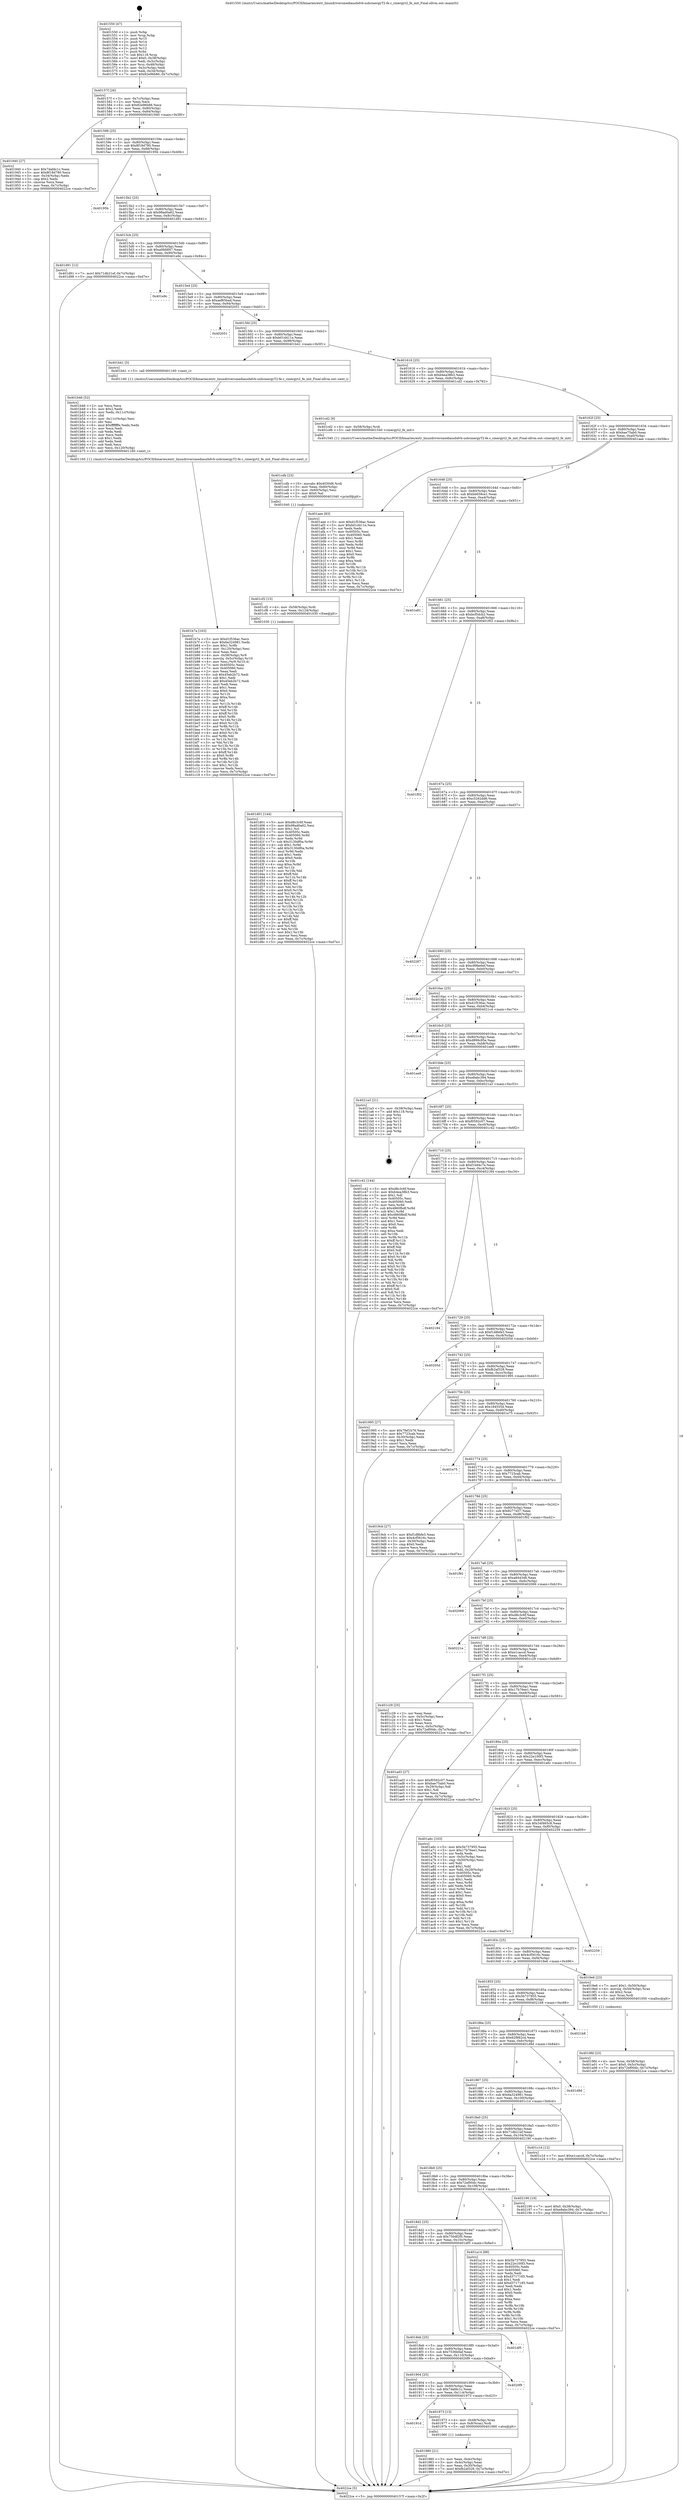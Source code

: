 digraph "0x401550" {
  label = "0x401550 (/mnt/c/Users/mathe/Desktop/tcc/POCII/binaries/extr_linuxdriversmediausbdvb-usbcinergyT2-fe.c_cinergyt2_fe_init_Final-ollvm.out::main(0))"
  labelloc = "t"
  node[shape=record]

  Entry [label="",width=0.3,height=0.3,shape=circle,fillcolor=black,style=filled]
  "0x40157f" [label="{
     0x40157f [26]\l
     | [instrs]\l
     &nbsp;&nbsp;0x40157f \<+3\>: mov -0x7c(%rbp),%eax\l
     &nbsp;&nbsp;0x401582 \<+2\>: mov %eax,%ecx\l
     &nbsp;&nbsp;0x401584 \<+6\>: sub $0x82e96b86,%ecx\l
     &nbsp;&nbsp;0x40158a \<+3\>: mov %eax,-0x80(%rbp)\l
     &nbsp;&nbsp;0x40158d \<+6\>: mov %ecx,-0x84(%rbp)\l
     &nbsp;&nbsp;0x401593 \<+6\>: je 0000000000401940 \<main+0x3f0\>\l
  }"]
  "0x401940" [label="{
     0x401940 [27]\l
     | [instrs]\l
     &nbsp;&nbsp;0x401940 \<+5\>: mov $0x7dafdc1c,%eax\l
     &nbsp;&nbsp;0x401945 \<+5\>: mov $0x8f18d780,%ecx\l
     &nbsp;&nbsp;0x40194a \<+3\>: mov -0x34(%rbp),%edx\l
     &nbsp;&nbsp;0x40194d \<+3\>: cmp $0x2,%edx\l
     &nbsp;&nbsp;0x401950 \<+3\>: cmovne %ecx,%eax\l
     &nbsp;&nbsp;0x401953 \<+3\>: mov %eax,-0x7c(%rbp)\l
     &nbsp;&nbsp;0x401956 \<+5\>: jmp 00000000004022ce \<main+0xd7e\>\l
  }"]
  "0x401599" [label="{
     0x401599 [25]\l
     | [instrs]\l
     &nbsp;&nbsp;0x401599 \<+5\>: jmp 000000000040159e \<main+0x4e\>\l
     &nbsp;&nbsp;0x40159e \<+3\>: mov -0x80(%rbp),%eax\l
     &nbsp;&nbsp;0x4015a1 \<+5\>: sub $0x8f18d780,%eax\l
     &nbsp;&nbsp;0x4015a6 \<+6\>: mov %eax,-0x88(%rbp)\l
     &nbsp;&nbsp;0x4015ac \<+6\>: je 000000000040195b \<main+0x40b\>\l
  }"]
  "0x4022ce" [label="{
     0x4022ce [5]\l
     | [instrs]\l
     &nbsp;&nbsp;0x4022ce \<+5\>: jmp 000000000040157f \<main+0x2f\>\l
  }"]
  "0x401550" [label="{
     0x401550 [47]\l
     | [instrs]\l
     &nbsp;&nbsp;0x401550 \<+1\>: push %rbp\l
     &nbsp;&nbsp;0x401551 \<+3\>: mov %rsp,%rbp\l
     &nbsp;&nbsp;0x401554 \<+2\>: push %r15\l
     &nbsp;&nbsp;0x401556 \<+2\>: push %r14\l
     &nbsp;&nbsp;0x401558 \<+2\>: push %r13\l
     &nbsp;&nbsp;0x40155a \<+2\>: push %r12\l
     &nbsp;&nbsp;0x40155c \<+1\>: push %rbx\l
     &nbsp;&nbsp;0x40155d \<+7\>: sub $0x118,%rsp\l
     &nbsp;&nbsp;0x401564 \<+7\>: movl $0x0,-0x38(%rbp)\l
     &nbsp;&nbsp;0x40156b \<+3\>: mov %edi,-0x3c(%rbp)\l
     &nbsp;&nbsp;0x40156e \<+4\>: mov %rsi,-0x48(%rbp)\l
     &nbsp;&nbsp;0x401572 \<+3\>: mov -0x3c(%rbp),%edi\l
     &nbsp;&nbsp;0x401575 \<+3\>: mov %edi,-0x34(%rbp)\l
     &nbsp;&nbsp;0x401578 \<+7\>: movl $0x82e96b86,-0x7c(%rbp)\l
  }"]
  Exit [label="",width=0.3,height=0.3,shape=circle,fillcolor=black,style=filled,peripheries=2]
  "0x40195b" [label="{
     0x40195b\l
  }", style=dashed]
  "0x4015b2" [label="{
     0x4015b2 [25]\l
     | [instrs]\l
     &nbsp;&nbsp;0x4015b2 \<+5\>: jmp 00000000004015b7 \<main+0x67\>\l
     &nbsp;&nbsp;0x4015b7 \<+3\>: mov -0x80(%rbp),%eax\l
     &nbsp;&nbsp;0x4015ba \<+5\>: sub $0x98ad0a62,%eax\l
     &nbsp;&nbsp;0x4015bf \<+6\>: mov %eax,-0x8c(%rbp)\l
     &nbsp;&nbsp;0x4015c5 \<+6\>: je 0000000000401d91 \<main+0x841\>\l
  }"]
  "0x401d01" [label="{
     0x401d01 [144]\l
     | [instrs]\l
     &nbsp;&nbsp;0x401d01 \<+5\>: mov $0xd8c3c6f,%eax\l
     &nbsp;&nbsp;0x401d06 \<+5\>: mov $0x98ad0a62,%esi\l
     &nbsp;&nbsp;0x401d0b \<+2\>: mov $0x1,%cl\l
     &nbsp;&nbsp;0x401d0d \<+7\>: mov 0x40505c,%edx\l
     &nbsp;&nbsp;0x401d14 \<+8\>: mov 0x405060,%r8d\l
     &nbsp;&nbsp;0x401d1c \<+3\>: mov %edx,%r9d\l
     &nbsp;&nbsp;0x401d1f \<+7\>: sub $0x3130df0a,%r9d\l
     &nbsp;&nbsp;0x401d26 \<+4\>: sub $0x1,%r9d\l
     &nbsp;&nbsp;0x401d2a \<+7\>: add $0x3130df0a,%r9d\l
     &nbsp;&nbsp;0x401d31 \<+4\>: imul %r9d,%edx\l
     &nbsp;&nbsp;0x401d35 \<+3\>: and $0x1,%edx\l
     &nbsp;&nbsp;0x401d38 \<+3\>: cmp $0x0,%edx\l
     &nbsp;&nbsp;0x401d3b \<+4\>: sete %r10b\l
     &nbsp;&nbsp;0x401d3f \<+4\>: cmp $0xa,%r8d\l
     &nbsp;&nbsp;0x401d43 \<+4\>: setl %r11b\l
     &nbsp;&nbsp;0x401d47 \<+3\>: mov %r10b,%bl\l
     &nbsp;&nbsp;0x401d4a \<+3\>: xor $0xff,%bl\l
     &nbsp;&nbsp;0x401d4d \<+3\>: mov %r11b,%r14b\l
     &nbsp;&nbsp;0x401d50 \<+4\>: xor $0xff,%r14b\l
     &nbsp;&nbsp;0x401d54 \<+3\>: xor $0x0,%cl\l
     &nbsp;&nbsp;0x401d57 \<+3\>: mov %bl,%r15b\l
     &nbsp;&nbsp;0x401d5a \<+4\>: and $0x0,%r15b\l
     &nbsp;&nbsp;0x401d5e \<+3\>: and %cl,%r10b\l
     &nbsp;&nbsp;0x401d61 \<+3\>: mov %r14b,%r12b\l
     &nbsp;&nbsp;0x401d64 \<+4\>: and $0x0,%r12b\l
     &nbsp;&nbsp;0x401d68 \<+3\>: and %cl,%r11b\l
     &nbsp;&nbsp;0x401d6b \<+3\>: or %r10b,%r15b\l
     &nbsp;&nbsp;0x401d6e \<+3\>: or %r11b,%r12b\l
     &nbsp;&nbsp;0x401d71 \<+3\>: xor %r12b,%r15b\l
     &nbsp;&nbsp;0x401d74 \<+3\>: or %r14b,%bl\l
     &nbsp;&nbsp;0x401d77 \<+3\>: xor $0xff,%bl\l
     &nbsp;&nbsp;0x401d7a \<+3\>: or $0x0,%cl\l
     &nbsp;&nbsp;0x401d7d \<+2\>: and %cl,%bl\l
     &nbsp;&nbsp;0x401d7f \<+3\>: or %bl,%r15b\l
     &nbsp;&nbsp;0x401d82 \<+4\>: test $0x1,%r15b\l
     &nbsp;&nbsp;0x401d86 \<+3\>: cmovne %esi,%eax\l
     &nbsp;&nbsp;0x401d89 \<+3\>: mov %eax,-0x7c(%rbp)\l
     &nbsp;&nbsp;0x401d8c \<+5\>: jmp 00000000004022ce \<main+0xd7e\>\l
  }"]
  "0x401d91" [label="{
     0x401d91 [12]\l
     | [instrs]\l
     &nbsp;&nbsp;0x401d91 \<+7\>: movl $0x71db21ef,-0x7c(%rbp)\l
     &nbsp;&nbsp;0x401d98 \<+5\>: jmp 00000000004022ce \<main+0xd7e\>\l
  }"]
  "0x4015cb" [label="{
     0x4015cb [25]\l
     | [instrs]\l
     &nbsp;&nbsp;0x4015cb \<+5\>: jmp 00000000004015d0 \<main+0x80\>\l
     &nbsp;&nbsp;0x4015d0 \<+3\>: mov -0x80(%rbp),%eax\l
     &nbsp;&nbsp;0x4015d3 \<+5\>: sub $0xa0bfdf47,%eax\l
     &nbsp;&nbsp;0x4015d8 \<+6\>: mov %eax,-0x90(%rbp)\l
     &nbsp;&nbsp;0x4015de \<+6\>: je 0000000000401e9c \<main+0x94c\>\l
  }"]
  "0x401cf2" [label="{
     0x401cf2 [15]\l
     | [instrs]\l
     &nbsp;&nbsp;0x401cf2 \<+4\>: mov -0x58(%rbp),%rdi\l
     &nbsp;&nbsp;0x401cf6 \<+6\>: mov %eax,-0x124(%rbp)\l
     &nbsp;&nbsp;0x401cfc \<+5\>: call 0000000000401030 \<free@plt\>\l
     | [calls]\l
     &nbsp;&nbsp;0x401030 \{1\} (unknown)\l
  }"]
  "0x401e9c" [label="{
     0x401e9c\l
  }", style=dashed]
  "0x4015e4" [label="{
     0x4015e4 [25]\l
     | [instrs]\l
     &nbsp;&nbsp;0x4015e4 \<+5\>: jmp 00000000004015e9 \<main+0x99\>\l
     &nbsp;&nbsp;0x4015e9 \<+3\>: mov -0x80(%rbp),%eax\l
     &nbsp;&nbsp;0x4015ec \<+5\>: sub $0xaef65bad,%eax\l
     &nbsp;&nbsp;0x4015f1 \<+6\>: mov %eax,-0x94(%rbp)\l
     &nbsp;&nbsp;0x4015f7 \<+6\>: je 0000000000402051 \<main+0xb01\>\l
  }"]
  "0x401cdb" [label="{
     0x401cdb [23]\l
     | [instrs]\l
     &nbsp;&nbsp;0x401cdb \<+10\>: movabs $0x4030d6,%rdi\l
     &nbsp;&nbsp;0x401ce5 \<+3\>: mov %eax,-0x60(%rbp)\l
     &nbsp;&nbsp;0x401ce8 \<+3\>: mov -0x60(%rbp),%esi\l
     &nbsp;&nbsp;0x401ceb \<+2\>: mov $0x0,%al\l
     &nbsp;&nbsp;0x401ced \<+5\>: call 0000000000401040 \<printf@plt\>\l
     | [calls]\l
     &nbsp;&nbsp;0x401040 \{1\} (unknown)\l
  }"]
  "0x402051" [label="{
     0x402051\l
  }", style=dashed]
  "0x4015fd" [label="{
     0x4015fd [25]\l
     | [instrs]\l
     &nbsp;&nbsp;0x4015fd \<+5\>: jmp 0000000000401602 \<main+0xb2\>\l
     &nbsp;&nbsp;0x401602 \<+3\>: mov -0x80(%rbp),%eax\l
     &nbsp;&nbsp;0x401605 \<+5\>: sub $0xb01d411e,%eax\l
     &nbsp;&nbsp;0x40160a \<+6\>: mov %eax,-0x98(%rbp)\l
     &nbsp;&nbsp;0x401610 \<+6\>: je 0000000000401b41 \<main+0x5f1\>\l
  }"]
  "0x401b7a" [label="{
     0x401b7a [163]\l
     | [instrs]\l
     &nbsp;&nbsp;0x401b7a \<+5\>: mov $0xd1f536ac,%ecx\l
     &nbsp;&nbsp;0x401b7f \<+5\>: mov $0x6a324981,%edx\l
     &nbsp;&nbsp;0x401b84 \<+3\>: mov $0x1,%r8b\l
     &nbsp;&nbsp;0x401b87 \<+6\>: mov -0x120(%rbp),%esi\l
     &nbsp;&nbsp;0x401b8d \<+3\>: imul %eax,%esi\l
     &nbsp;&nbsp;0x401b90 \<+4\>: mov -0x58(%rbp),%r9\l
     &nbsp;&nbsp;0x401b94 \<+4\>: movslq -0x5c(%rbp),%r10\l
     &nbsp;&nbsp;0x401b98 \<+4\>: mov %esi,(%r9,%r10,4)\l
     &nbsp;&nbsp;0x401b9c \<+7\>: mov 0x40505c,%eax\l
     &nbsp;&nbsp;0x401ba3 \<+7\>: mov 0x405060,%esi\l
     &nbsp;&nbsp;0x401baa \<+2\>: mov %eax,%edi\l
     &nbsp;&nbsp;0x401bac \<+6\>: sub $0x45eb2b72,%edi\l
     &nbsp;&nbsp;0x401bb2 \<+3\>: sub $0x1,%edi\l
     &nbsp;&nbsp;0x401bb5 \<+6\>: add $0x45eb2b72,%edi\l
     &nbsp;&nbsp;0x401bbb \<+3\>: imul %edi,%eax\l
     &nbsp;&nbsp;0x401bbe \<+3\>: and $0x1,%eax\l
     &nbsp;&nbsp;0x401bc1 \<+3\>: cmp $0x0,%eax\l
     &nbsp;&nbsp;0x401bc4 \<+4\>: sete %r11b\l
     &nbsp;&nbsp;0x401bc8 \<+3\>: cmp $0xa,%esi\l
     &nbsp;&nbsp;0x401bcb \<+3\>: setl %bl\l
     &nbsp;&nbsp;0x401bce \<+3\>: mov %r11b,%r14b\l
     &nbsp;&nbsp;0x401bd1 \<+4\>: xor $0xff,%r14b\l
     &nbsp;&nbsp;0x401bd5 \<+3\>: mov %bl,%r15b\l
     &nbsp;&nbsp;0x401bd8 \<+4\>: xor $0xff,%r15b\l
     &nbsp;&nbsp;0x401bdc \<+4\>: xor $0x0,%r8b\l
     &nbsp;&nbsp;0x401be0 \<+3\>: mov %r14b,%r12b\l
     &nbsp;&nbsp;0x401be3 \<+4\>: and $0x0,%r12b\l
     &nbsp;&nbsp;0x401be7 \<+3\>: and %r8b,%r11b\l
     &nbsp;&nbsp;0x401bea \<+3\>: mov %r15b,%r13b\l
     &nbsp;&nbsp;0x401bed \<+4\>: and $0x0,%r13b\l
     &nbsp;&nbsp;0x401bf1 \<+3\>: and %r8b,%bl\l
     &nbsp;&nbsp;0x401bf4 \<+3\>: or %r11b,%r12b\l
     &nbsp;&nbsp;0x401bf7 \<+3\>: or %bl,%r13b\l
     &nbsp;&nbsp;0x401bfa \<+3\>: xor %r13b,%r12b\l
     &nbsp;&nbsp;0x401bfd \<+3\>: or %r15b,%r14b\l
     &nbsp;&nbsp;0x401c00 \<+4\>: xor $0xff,%r14b\l
     &nbsp;&nbsp;0x401c04 \<+4\>: or $0x0,%r8b\l
     &nbsp;&nbsp;0x401c08 \<+3\>: and %r8b,%r14b\l
     &nbsp;&nbsp;0x401c0b \<+3\>: or %r14b,%r12b\l
     &nbsp;&nbsp;0x401c0e \<+4\>: test $0x1,%r12b\l
     &nbsp;&nbsp;0x401c12 \<+3\>: cmovne %edx,%ecx\l
     &nbsp;&nbsp;0x401c15 \<+3\>: mov %ecx,-0x7c(%rbp)\l
     &nbsp;&nbsp;0x401c18 \<+5\>: jmp 00000000004022ce \<main+0xd7e\>\l
  }"]
  "0x401b41" [label="{
     0x401b41 [5]\l
     | [instrs]\l
     &nbsp;&nbsp;0x401b41 \<+5\>: call 0000000000401160 \<next_i\>\l
     | [calls]\l
     &nbsp;&nbsp;0x401160 \{1\} (/mnt/c/Users/mathe/Desktop/tcc/POCII/binaries/extr_linuxdriversmediausbdvb-usbcinergyT2-fe.c_cinergyt2_fe_init_Final-ollvm.out::next_i)\l
  }"]
  "0x401616" [label="{
     0x401616 [25]\l
     | [instrs]\l
     &nbsp;&nbsp;0x401616 \<+5\>: jmp 000000000040161b \<main+0xcb\>\l
     &nbsp;&nbsp;0x40161b \<+3\>: mov -0x80(%rbp),%eax\l
     &nbsp;&nbsp;0x40161e \<+5\>: sub $0xb4ea38b3,%eax\l
     &nbsp;&nbsp;0x401623 \<+6\>: mov %eax,-0x9c(%rbp)\l
     &nbsp;&nbsp;0x401629 \<+6\>: je 0000000000401cd2 \<main+0x782\>\l
  }"]
  "0x401b46" [label="{
     0x401b46 [52]\l
     | [instrs]\l
     &nbsp;&nbsp;0x401b46 \<+2\>: xor %ecx,%ecx\l
     &nbsp;&nbsp;0x401b48 \<+5\>: mov $0x2,%edx\l
     &nbsp;&nbsp;0x401b4d \<+6\>: mov %edx,-0x11c(%rbp)\l
     &nbsp;&nbsp;0x401b53 \<+1\>: cltd\l
     &nbsp;&nbsp;0x401b54 \<+6\>: mov -0x11c(%rbp),%esi\l
     &nbsp;&nbsp;0x401b5a \<+2\>: idiv %esi\l
     &nbsp;&nbsp;0x401b5c \<+6\>: imul $0xfffffffe,%edx,%edx\l
     &nbsp;&nbsp;0x401b62 \<+2\>: mov %ecx,%edi\l
     &nbsp;&nbsp;0x401b64 \<+2\>: sub %edx,%edi\l
     &nbsp;&nbsp;0x401b66 \<+2\>: mov %ecx,%edx\l
     &nbsp;&nbsp;0x401b68 \<+3\>: sub $0x1,%edx\l
     &nbsp;&nbsp;0x401b6b \<+2\>: add %edx,%edi\l
     &nbsp;&nbsp;0x401b6d \<+2\>: sub %edi,%ecx\l
     &nbsp;&nbsp;0x401b6f \<+6\>: mov %ecx,-0x120(%rbp)\l
     &nbsp;&nbsp;0x401b75 \<+5\>: call 0000000000401160 \<next_i\>\l
     | [calls]\l
     &nbsp;&nbsp;0x401160 \{1\} (/mnt/c/Users/mathe/Desktop/tcc/POCII/binaries/extr_linuxdriversmediausbdvb-usbcinergyT2-fe.c_cinergyt2_fe_init_Final-ollvm.out::next_i)\l
  }"]
  "0x401cd2" [label="{
     0x401cd2 [9]\l
     | [instrs]\l
     &nbsp;&nbsp;0x401cd2 \<+4\>: mov -0x58(%rbp),%rdi\l
     &nbsp;&nbsp;0x401cd6 \<+5\>: call 0000000000401540 \<cinergyt2_fe_init\>\l
     | [calls]\l
     &nbsp;&nbsp;0x401540 \{1\} (/mnt/c/Users/mathe/Desktop/tcc/POCII/binaries/extr_linuxdriversmediausbdvb-usbcinergyT2-fe.c_cinergyt2_fe_init_Final-ollvm.out::cinergyt2_fe_init)\l
  }"]
  "0x40162f" [label="{
     0x40162f [25]\l
     | [instrs]\l
     &nbsp;&nbsp;0x40162f \<+5\>: jmp 0000000000401634 \<main+0xe4\>\l
     &nbsp;&nbsp;0x401634 \<+3\>: mov -0x80(%rbp),%eax\l
     &nbsp;&nbsp;0x401637 \<+5\>: sub $0xbae75ab0,%eax\l
     &nbsp;&nbsp;0x40163c \<+6\>: mov %eax,-0xa0(%rbp)\l
     &nbsp;&nbsp;0x401642 \<+6\>: je 0000000000401aee \<main+0x59e\>\l
  }"]
  "0x4019fd" [label="{
     0x4019fd [23]\l
     | [instrs]\l
     &nbsp;&nbsp;0x4019fd \<+4\>: mov %rax,-0x58(%rbp)\l
     &nbsp;&nbsp;0x401a01 \<+7\>: movl $0x0,-0x5c(%rbp)\l
     &nbsp;&nbsp;0x401a08 \<+7\>: movl $0x72ef00dc,-0x7c(%rbp)\l
     &nbsp;&nbsp;0x401a0f \<+5\>: jmp 00000000004022ce \<main+0xd7e\>\l
  }"]
  "0x401aee" [label="{
     0x401aee [83]\l
     | [instrs]\l
     &nbsp;&nbsp;0x401aee \<+5\>: mov $0xd1f536ac,%eax\l
     &nbsp;&nbsp;0x401af3 \<+5\>: mov $0xb01d411e,%ecx\l
     &nbsp;&nbsp;0x401af8 \<+2\>: xor %edx,%edx\l
     &nbsp;&nbsp;0x401afa \<+7\>: mov 0x40505c,%esi\l
     &nbsp;&nbsp;0x401b01 \<+7\>: mov 0x405060,%edi\l
     &nbsp;&nbsp;0x401b08 \<+3\>: sub $0x1,%edx\l
     &nbsp;&nbsp;0x401b0b \<+3\>: mov %esi,%r8d\l
     &nbsp;&nbsp;0x401b0e \<+3\>: add %edx,%r8d\l
     &nbsp;&nbsp;0x401b11 \<+4\>: imul %r8d,%esi\l
     &nbsp;&nbsp;0x401b15 \<+3\>: and $0x1,%esi\l
     &nbsp;&nbsp;0x401b18 \<+3\>: cmp $0x0,%esi\l
     &nbsp;&nbsp;0x401b1b \<+4\>: sete %r9b\l
     &nbsp;&nbsp;0x401b1f \<+3\>: cmp $0xa,%edi\l
     &nbsp;&nbsp;0x401b22 \<+4\>: setl %r10b\l
     &nbsp;&nbsp;0x401b26 \<+3\>: mov %r9b,%r11b\l
     &nbsp;&nbsp;0x401b29 \<+3\>: and %r10b,%r11b\l
     &nbsp;&nbsp;0x401b2c \<+3\>: xor %r10b,%r9b\l
     &nbsp;&nbsp;0x401b2f \<+3\>: or %r9b,%r11b\l
     &nbsp;&nbsp;0x401b32 \<+4\>: test $0x1,%r11b\l
     &nbsp;&nbsp;0x401b36 \<+3\>: cmovne %ecx,%eax\l
     &nbsp;&nbsp;0x401b39 \<+3\>: mov %eax,-0x7c(%rbp)\l
     &nbsp;&nbsp;0x401b3c \<+5\>: jmp 00000000004022ce \<main+0xd7e\>\l
  }"]
  "0x401648" [label="{
     0x401648 [25]\l
     | [instrs]\l
     &nbsp;&nbsp;0x401648 \<+5\>: jmp 000000000040164d \<main+0xfd\>\l
     &nbsp;&nbsp;0x40164d \<+3\>: mov -0x80(%rbp),%eax\l
     &nbsp;&nbsp;0x401650 \<+5\>: sub $0xbb658ce1,%eax\l
     &nbsp;&nbsp;0x401655 \<+6\>: mov %eax,-0xa4(%rbp)\l
     &nbsp;&nbsp;0x40165b \<+6\>: je 0000000000401e81 \<main+0x931\>\l
  }"]
  "0x401980" [label="{
     0x401980 [21]\l
     | [instrs]\l
     &nbsp;&nbsp;0x401980 \<+3\>: mov %eax,-0x4c(%rbp)\l
     &nbsp;&nbsp;0x401983 \<+3\>: mov -0x4c(%rbp),%eax\l
     &nbsp;&nbsp;0x401986 \<+3\>: mov %eax,-0x30(%rbp)\l
     &nbsp;&nbsp;0x401989 \<+7\>: movl $0xfb2af328,-0x7c(%rbp)\l
     &nbsp;&nbsp;0x401990 \<+5\>: jmp 00000000004022ce \<main+0xd7e\>\l
  }"]
  "0x401e81" [label="{
     0x401e81\l
  }", style=dashed]
  "0x401661" [label="{
     0x401661 [25]\l
     | [instrs]\l
     &nbsp;&nbsp;0x401661 \<+5\>: jmp 0000000000401666 \<main+0x116\>\l
     &nbsp;&nbsp;0x401666 \<+3\>: mov -0x80(%rbp),%eax\l
     &nbsp;&nbsp;0x401669 \<+5\>: sub $0xbcf5dcb2,%eax\l
     &nbsp;&nbsp;0x40166e \<+6\>: mov %eax,-0xa8(%rbp)\l
     &nbsp;&nbsp;0x401674 \<+6\>: je 0000000000401f02 \<main+0x9b2\>\l
  }"]
  "0x40191d" [label="{
     0x40191d\l
  }", style=dashed]
  "0x401f02" [label="{
     0x401f02\l
  }", style=dashed]
  "0x40167a" [label="{
     0x40167a [25]\l
     | [instrs]\l
     &nbsp;&nbsp;0x40167a \<+5\>: jmp 000000000040167f \<main+0x12f\>\l
     &nbsp;&nbsp;0x40167f \<+3\>: mov -0x80(%rbp),%eax\l
     &nbsp;&nbsp;0x401682 \<+5\>: sub $0xc5262dd6,%eax\l
     &nbsp;&nbsp;0x401687 \<+6\>: mov %eax,-0xac(%rbp)\l
     &nbsp;&nbsp;0x40168d \<+6\>: je 0000000000402287 \<main+0xd37\>\l
  }"]
  "0x401973" [label="{
     0x401973 [13]\l
     | [instrs]\l
     &nbsp;&nbsp;0x401973 \<+4\>: mov -0x48(%rbp),%rax\l
     &nbsp;&nbsp;0x401977 \<+4\>: mov 0x8(%rax),%rdi\l
     &nbsp;&nbsp;0x40197b \<+5\>: call 0000000000401060 \<atoi@plt\>\l
     | [calls]\l
     &nbsp;&nbsp;0x401060 \{1\} (unknown)\l
  }"]
  "0x402287" [label="{
     0x402287\l
  }", style=dashed]
  "0x401693" [label="{
     0x401693 [25]\l
     | [instrs]\l
     &nbsp;&nbsp;0x401693 \<+5\>: jmp 0000000000401698 \<main+0x148\>\l
     &nbsp;&nbsp;0x401698 \<+3\>: mov -0x80(%rbp),%eax\l
     &nbsp;&nbsp;0x40169b \<+5\>: sub $0xc99be6ef,%eax\l
     &nbsp;&nbsp;0x4016a0 \<+6\>: mov %eax,-0xb0(%rbp)\l
     &nbsp;&nbsp;0x4016a6 \<+6\>: je 00000000004022c2 \<main+0xd72\>\l
  }"]
  "0x401904" [label="{
     0x401904 [25]\l
     | [instrs]\l
     &nbsp;&nbsp;0x401904 \<+5\>: jmp 0000000000401909 \<main+0x3b9\>\l
     &nbsp;&nbsp;0x401909 \<+3\>: mov -0x80(%rbp),%eax\l
     &nbsp;&nbsp;0x40190c \<+5\>: sub $0x7dafdc1c,%eax\l
     &nbsp;&nbsp;0x401911 \<+6\>: mov %eax,-0x114(%rbp)\l
     &nbsp;&nbsp;0x401917 \<+6\>: je 0000000000401973 \<main+0x423\>\l
  }"]
  "0x4022c2" [label="{
     0x4022c2\l
  }", style=dashed]
  "0x4016ac" [label="{
     0x4016ac [25]\l
     | [instrs]\l
     &nbsp;&nbsp;0x4016ac \<+5\>: jmp 00000000004016b1 \<main+0x161\>\l
     &nbsp;&nbsp;0x4016b1 \<+3\>: mov -0x80(%rbp),%eax\l
     &nbsp;&nbsp;0x4016b4 \<+5\>: sub $0xd1f536ac,%eax\l
     &nbsp;&nbsp;0x4016b9 \<+6\>: mov %eax,-0xb4(%rbp)\l
     &nbsp;&nbsp;0x4016bf \<+6\>: je 00000000004021c4 \<main+0xc74\>\l
  }"]
  "0x4020f9" [label="{
     0x4020f9\l
  }", style=dashed]
  "0x4021c4" [label="{
     0x4021c4\l
  }", style=dashed]
  "0x4016c5" [label="{
     0x4016c5 [25]\l
     | [instrs]\l
     &nbsp;&nbsp;0x4016c5 \<+5\>: jmp 00000000004016ca \<main+0x17a\>\l
     &nbsp;&nbsp;0x4016ca \<+3\>: mov -0x80(%rbp),%eax\l
     &nbsp;&nbsp;0x4016cd \<+5\>: sub $0xd899c95e,%eax\l
     &nbsp;&nbsp;0x4016d2 \<+6\>: mov %eax,-0xb8(%rbp)\l
     &nbsp;&nbsp;0x4016d8 \<+6\>: je 0000000000401ee9 \<main+0x999\>\l
  }"]
  "0x4018eb" [label="{
     0x4018eb [25]\l
     | [instrs]\l
     &nbsp;&nbsp;0x4018eb \<+5\>: jmp 00000000004018f0 \<main+0x3a0\>\l
     &nbsp;&nbsp;0x4018f0 \<+3\>: mov -0x80(%rbp),%eax\l
     &nbsp;&nbsp;0x4018f3 \<+5\>: sub $0x7536b0af,%eax\l
     &nbsp;&nbsp;0x4018f8 \<+6\>: mov %eax,-0x110(%rbp)\l
     &nbsp;&nbsp;0x4018fe \<+6\>: je 00000000004020f9 \<main+0xba9\>\l
  }"]
  "0x401ee9" [label="{
     0x401ee9\l
  }", style=dashed]
  "0x4016de" [label="{
     0x4016de [25]\l
     | [instrs]\l
     &nbsp;&nbsp;0x4016de \<+5\>: jmp 00000000004016e3 \<main+0x193\>\l
     &nbsp;&nbsp;0x4016e3 \<+3\>: mov -0x80(%rbp),%eax\l
     &nbsp;&nbsp;0x4016e6 \<+5\>: sub $0xe8abc394,%eax\l
     &nbsp;&nbsp;0x4016eb \<+6\>: mov %eax,-0xbc(%rbp)\l
     &nbsp;&nbsp;0x4016f1 \<+6\>: je 00000000004021a3 \<main+0xc53\>\l
  }"]
  "0x401df5" [label="{
     0x401df5\l
  }", style=dashed]
  "0x4021a3" [label="{
     0x4021a3 [21]\l
     | [instrs]\l
     &nbsp;&nbsp;0x4021a3 \<+3\>: mov -0x38(%rbp),%eax\l
     &nbsp;&nbsp;0x4021a6 \<+7\>: add $0x118,%rsp\l
     &nbsp;&nbsp;0x4021ad \<+1\>: pop %rbx\l
     &nbsp;&nbsp;0x4021ae \<+2\>: pop %r12\l
     &nbsp;&nbsp;0x4021b0 \<+2\>: pop %r13\l
     &nbsp;&nbsp;0x4021b2 \<+2\>: pop %r14\l
     &nbsp;&nbsp;0x4021b4 \<+2\>: pop %r15\l
     &nbsp;&nbsp;0x4021b6 \<+1\>: pop %rbp\l
     &nbsp;&nbsp;0x4021b7 \<+1\>: ret\l
  }"]
  "0x4016f7" [label="{
     0x4016f7 [25]\l
     | [instrs]\l
     &nbsp;&nbsp;0x4016f7 \<+5\>: jmp 00000000004016fc \<main+0x1ac\>\l
     &nbsp;&nbsp;0x4016fc \<+3\>: mov -0x80(%rbp),%eax\l
     &nbsp;&nbsp;0x4016ff \<+5\>: sub $0xf0592c07,%eax\l
     &nbsp;&nbsp;0x401704 \<+6\>: mov %eax,-0xc0(%rbp)\l
     &nbsp;&nbsp;0x40170a \<+6\>: je 0000000000401c42 \<main+0x6f2\>\l
  }"]
  "0x4018d2" [label="{
     0x4018d2 [25]\l
     | [instrs]\l
     &nbsp;&nbsp;0x4018d2 \<+5\>: jmp 00000000004018d7 \<main+0x387\>\l
     &nbsp;&nbsp;0x4018d7 \<+3\>: mov -0x80(%rbp),%eax\l
     &nbsp;&nbsp;0x4018da \<+5\>: sub $0x750df2f5,%eax\l
     &nbsp;&nbsp;0x4018df \<+6\>: mov %eax,-0x10c(%rbp)\l
     &nbsp;&nbsp;0x4018e5 \<+6\>: je 0000000000401df5 \<main+0x8a5\>\l
  }"]
  "0x401c42" [label="{
     0x401c42 [144]\l
     | [instrs]\l
     &nbsp;&nbsp;0x401c42 \<+5\>: mov $0xd8c3c6f,%eax\l
     &nbsp;&nbsp;0x401c47 \<+5\>: mov $0xb4ea38b3,%ecx\l
     &nbsp;&nbsp;0x401c4c \<+2\>: mov $0x1,%dl\l
     &nbsp;&nbsp;0x401c4e \<+7\>: mov 0x40505c,%esi\l
     &nbsp;&nbsp;0x401c55 \<+7\>: mov 0x405060,%edi\l
     &nbsp;&nbsp;0x401c5c \<+3\>: mov %esi,%r8d\l
     &nbsp;&nbsp;0x401c5f \<+7\>: sub $0x4860fbdf,%r8d\l
     &nbsp;&nbsp;0x401c66 \<+4\>: sub $0x1,%r8d\l
     &nbsp;&nbsp;0x401c6a \<+7\>: add $0x4860fbdf,%r8d\l
     &nbsp;&nbsp;0x401c71 \<+4\>: imul %r8d,%esi\l
     &nbsp;&nbsp;0x401c75 \<+3\>: and $0x1,%esi\l
     &nbsp;&nbsp;0x401c78 \<+3\>: cmp $0x0,%esi\l
     &nbsp;&nbsp;0x401c7b \<+4\>: sete %r9b\l
     &nbsp;&nbsp;0x401c7f \<+3\>: cmp $0xa,%edi\l
     &nbsp;&nbsp;0x401c82 \<+4\>: setl %r10b\l
     &nbsp;&nbsp;0x401c86 \<+3\>: mov %r9b,%r11b\l
     &nbsp;&nbsp;0x401c89 \<+4\>: xor $0xff,%r11b\l
     &nbsp;&nbsp;0x401c8d \<+3\>: mov %r10b,%bl\l
     &nbsp;&nbsp;0x401c90 \<+3\>: xor $0xff,%bl\l
     &nbsp;&nbsp;0x401c93 \<+3\>: xor $0x0,%dl\l
     &nbsp;&nbsp;0x401c96 \<+3\>: mov %r11b,%r14b\l
     &nbsp;&nbsp;0x401c99 \<+4\>: and $0x0,%r14b\l
     &nbsp;&nbsp;0x401c9d \<+3\>: and %dl,%r9b\l
     &nbsp;&nbsp;0x401ca0 \<+3\>: mov %bl,%r15b\l
     &nbsp;&nbsp;0x401ca3 \<+4\>: and $0x0,%r15b\l
     &nbsp;&nbsp;0x401ca7 \<+3\>: and %dl,%r10b\l
     &nbsp;&nbsp;0x401caa \<+3\>: or %r9b,%r14b\l
     &nbsp;&nbsp;0x401cad \<+3\>: or %r10b,%r15b\l
     &nbsp;&nbsp;0x401cb0 \<+3\>: xor %r15b,%r14b\l
     &nbsp;&nbsp;0x401cb3 \<+3\>: or %bl,%r11b\l
     &nbsp;&nbsp;0x401cb6 \<+4\>: xor $0xff,%r11b\l
     &nbsp;&nbsp;0x401cba \<+3\>: or $0x0,%dl\l
     &nbsp;&nbsp;0x401cbd \<+3\>: and %dl,%r11b\l
     &nbsp;&nbsp;0x401cc0 \<+3\>: or %r11b,%r14b\l
     &nbsp;&nbsp;0x401cc3 \<+4\>: test $0x1,%r14b\l
     &nbsp;&nbsp;0x401cc7 \<+3\>: cmovne %ecx,%eax\l
     &nbsp;&nbsp;0x401cca \<+3\>: mov %eax,-0x7c(%rbp)\l
     &nbsp;&nbsp;0x401ccd \<+5\>: jmp 00000000004022ce \<main+0xd7e\>\l
  }"]
  "0x401710" [label="{
     0x401710 [25]\l
     | [instrs]\l
     &nbsp;&nbsp;0x401710 \<+5\>: jmp 0000000000401715 \<main+0x1c5\>\l
     &nbsp;&nbsp;0x401715 \<+3\>: mov -0x80(%rbp),%eax\l
     &nbsp;&nbsp;0x401718 \<+5\>: sub $0xf1b94c7e,%eax\l
     &nbsp;&nbsp;0x40171d \<+6\>: mov %eax,-0xc4(%rbp)\l
     &nbsp;&nbsp;0x401723 \<+6\>: je 0000000000402184 \<main+0xc34\>\l
  }"]
  "0x401a14" [label="{
     0x401a14 [88]\l
     | [instrs]\l
     &nbsp;&nbsp;0x401a14 \<+5\>: mov $0x5b737955,%eax\l
     &nbsp;&nbsp;0x401a19 \<+5\>: mov $0x22e100f3,%ecx\l
     &nbsp;&nbsp;0x401a1e \<+7\>: mov 0x40505c,%edx\l
     &nbsp;&nbsp;0x401a25 \<+7\>: mov 0x405060,%esi\l
     &nbsp;&nbsp;0x401a2c \<+2\>: mov %edx,%edi\l
     &nbsp;&nbsp;0x401a2e \<+6\>: sub $0xd3717185,%edi\l
     &nbsp;&nbsp;0x401a34 \<+3\>: sub $0x1,%edi\l
     &nbsp;&nbsp;0x401a37 \<+6\>: add $0xd3717185,%edi\l
     &nbsp;&nbsp;0x401a3d \<+3\>: imul %edi,%edx\l
     &nbsp;&nbsp;0x401a40 \<+3\>: and $0x1,%edx\l
     &nbsp;&nbsp;0x401a43 \<+3\>: cmp $0x0,%edx\l
     &nbsp;&nbsp;0x401a46 \<+4\>: sete %r8b\l
     &nbsp;&nbsp;0x401a4a \<+3\>: cmp $0xa,%esi\l
     &nbsp;&nbsp;0x401a4d \<+4\>: setl %r9b\l
     &nbsp;&nbsp;0x401a51 \<+3\>: mov %r8b,%r10b\l
     &nbsp;&nbsp;0x401a54 \<+3\>: and %r9b,%r10b\l
     &nbsp;&nbsp;0x401a57 \<+3\>: xor %r9b,%r8b\l
     &nbsp;&nbsp;0x401a5a \<+3\>: or %r8b,%r10b\l
     &nbsp;&nbsp;0x401a5d \<+4\>: test $0x1,%r10b\l
     &nbsp;&nbsp;0x401a61 \<+3\>: cmovne %ecx,%eax\l
     &nbsp;&nbsp;0x401a64 \<+3\>: mov %eax,-0x7c(%rbp)\l
     &nbsp;&nbsp;0x401a67 \<+5\>: jmp 00000000004022ce \<main+0xd7e\>\l
  }"]
  "0x402184" [label="{
     0x402184\l
  }", style=dashed]
  "0x401729" [label="{
     0x401729 [25]\l
     | [instrs]\l
     &nbsp;&nbsp;0x401729 \<+5\>: jmp 000000000040172e \<main+0x1de\>\l
     &nbsp;&nbsp;0x40172e \<+3\>: mov -0x80(%rbp),%eax\l
     &nbsp;&nbsp;0x401731 \<+5\>: sub $0xf1d8bfe3,%eax\l
     &nbsp;&nbsp;0x401736 \<+6\>: mov %eax,-0xc8(%rbp)\l
     &nbsp;&nbsp;0x40173c \<+6\>: je 000000000040205d \<main+0xb0d\>\l
  }"]
  "0x4018b9" [label="{
     0x4018b9 [25]\l
     | [instrs]\l
     &nbsp;&nbsp;0x4018b9 \<+5\>: jmp 00000000004018be \<main+0x36e\>\l
     &nbsp;&nbsp;0x4018be \<+3\>: mov -0x80(%rbp),%eax\l
     &nbsp;&nbsp;0x4018c1 \<+5\>: sub $0x72ef00dc,%eax\l
     &nbsp;&nbsp;0x4018c6 \<+6\>: mov %eax,-0x108(%rbp)\l
     &nbsp;&nbsp;0x4018cc \<+6\>: je 0000000000401a14 \<main+0x4c4\>\l
  }"]
  "0x40205d" [label="{
     0x40205d\l
  }", style=dashed]
  "0x401742" [label="{
     0x401742 [25]\l
     | [instrs]\l
     &nbsp;&nbsp;0x401742 \<+5\>: jmp 0000000000401747 \<main+0x1f7\>\l
     &nbsp;&nbsp;0x401747 \<+3\>: mov -0x80(%rbp),%eax\l
     &nbsp;&nbsp;0x40174a \<+5\>: sub $0xfb2af328,%eax\l
     &nbsp;&nbsp;0x40174f \<+6\>: mov %eax,-0xcc(%rbp)\l
     &nbsp;&nbsp;0x401755 \<+6\>: je 0000000000401995 \<main+0x445\>\l
  }"]
  "0x402190" [label="{
     0x402190 [19]\l
     | [instrs]\l
     &nbsp;&nbsp;0x402190 \<+7\>: movl $0x0,-0x38(%rbp)\l
     &nbsp;&nbsp;0x402197 \<+7\>: movl $0xe8abc394,-0x7c(%rbp)\l
     &nbsp;&nbsp;0x40219e \<+5\>: jmp 00000000004022ce \<main+0xd7e\>\l
  }"]
  "0x401995" [label="{
     0x401995 [27]\l
     | [instrs]\l
     &nbsp;&nbsp;0x401995 \<+5\>: mov $0x7fef1b76,%eax\l
     &nbsp;&nbsp;0x40199a \<+5\>: mov $0x7723cab,%ecx\l
     &nbsp;&nbsp;0x40199f \<+3\>: mov -0x30(%rbp),%edx\l
     &nbsp;&nbsp;0x4019a2 \<+3\>: cmp $0x1,%edx\l
     &nbsp;&nbsp;0x4019a5 \<+3\>: cmovl %ecx,%eax\l
     &nbsp;&nbsp;0x4019a8 \<+3\>: mov %eax,-0x7c(%rbp)\l
     &nbsp;&nbsp;0x4019ab \<+5\>: jmp 00000000004022ce \<main+0xd7e\>\l
  }"]
  "0x40175b" [label="{
     0x40175b [25]\l
     | [instrs]\l
     &nbsp;&nbsp;0x40175b \<+5\>: jmp 0000000000401760 \<main+0x210\>\l
     &nbsp;&nbsp;0x401760 \<+3\>: mov -0x80(%rbp),%eax\l
     &nbsp;&nbsp;0x401763 \<+5\>: sub $0x184555d,%eax\l
     &nbsp;&nbsp;0x401768 \<+6\>: mov %eax,-0xd0(%rbp)\l
     &nbsp;&nbsp;0x40176e \<+6\>: je 0000000000401e75 \<main+0x925\>\l
  }"]
  "0x4018a0" [label="{
     0x4018a0 [25]\l
     | [instrs]\l
     &nbsp;&nbsp;0x4018a0 \<+5\>: jmp 00000000004018a5 \<main+0x355\>\l
     &nbsp;&nbsp;0x4018a5 \<+3\>: mov -0x80(%rbp),%eax\l
     &nbsp;&nbsp;0x4018a8 \<+5\>: sub $0x71db21ef,%eax\l
     &nbsp;&nbsp;0x4018ad \<+6\>: mov %eax,-0x104(%rbp)\l
     &nbsp;&nbsp;0x4018b3 \<+6\>: je 0000000000402190 \<main+0xc40\>\l
  }"]
  "0x401e75" [label="{
     0x401e75\l
  }", style=dashed]
  "0x401774" [label="{
     0x401774 [25]\l
     | [instrs]\l
     &nbsp;&nbsp;0x401774 \<+5\>: jmp 0000000000401779 \<main+0x229\>\l
     &nbsp;&nbsp;0x401779 \<+3\>: mov -0x80(%rbp),%eax\l
     &nbsp;&nbsp;0x40177c \<+5\>: sub $0x7723cab,%eax\l
     &nbsp;&nbsp;0x401781 \<+6\>: mov %eax,-0xd4(%rbp)\l
     &nbsp;&nbsp;0x401787 \<+6\>: je 00000000004019cb \<main+0x47b\>\l
  }"]
  "0x401c1d" [label="{
     0x401c1d [12]\l
     | [instrs]\l
     &nbsp;&nbsp;0x401c1d \<+7\>: movl $0xe1caccd,-0x7c(%rbp)\l
     &nbsp;&nbsp;0x401c24 \<+5\>: jmp 00000000004022ce \<main+0xd7e\>\l
  }"]
  "0x4019cb" [label="{
     0x4019cb [27]\l
     | [instrs]\l
     &nbsp;&nbsp;0x4019cb \<+5\>: mov $0xf1d8bfe3,%eax\l
     &nbsp;&nbsp;0x4019d0 \<+5\>: mov $0x4cf5616c,%ecx\l
     &nbsp;&nbsp;0x4019d5 \<+3\>: mov -0x30(%rbp),%edx\l
     &nbsp;&nbsp;0x4019d8 \<+3\>: cmp $0x0,%edx\l
     &nbsp;&nbsp;0x4019db \<+3\>: cmove %ecx,%eax\l
     &nbsp;&nbsp;0x4019de \<+3\>: mov %eax,-0x7c(%rbp)\l
     &nbsp;&nbsp;0x4019e1 \<+5\>: jmp 00000000004022ce \<main+0xd7e\>\l
  }"]
  "0x40178d" [label="{
     0x40178d [25]\l
     | [instrs]\l
     &nbsp;&nbsp;0x40178d \<+5\>: jmp 0000000000401792 \<main+0x242\>\l
     &nbsp;&nbsp;0x401792 \<+3\>: mov -0x80(%rbp),%eax\l
     &nbsp;&nbsp;0x401795 \<+5\>: sub $0x8277d37,%eax\l
     &nbsp;&nbsp;0x40179a \<+6\>: mov %eax,-0xd8(%rbp)\l
     &nbsp;&nbsp;0x4017a0 \<+6\>: je 0000000000401f92 \<main+0xa42\>\l
  }"]
  "0x401887" [label="{
     0x401887 [25]\l
     | [instrs]\l
     &nbsp;&nbsp;0x401887 \<+5\>: jmp 000000000040188c \<main+0x33c\>\l
     &nbsp;&nbsp;0x40188c \<+3\>: mov -0x80(%rbp),%eax\l
     &nbsp;&nbsp;0x40188f \<+5\>: sub $0x6a324981,%eax\l
     &nbsp;&nbsp;0x401894 \<+6\>: mov %eax,-0x100(%rbp)\l
     &nbsp;&nbsp;0x40189a \<+6\>: je 0000000000401c1d \<main+0x6cd\>\l
  }"]
  "0x401f92" [label="{
     0x401f92\l
  }", style=dashed]
  "0x4017a6" [label="{
     0x4017a6 [25]\l
     | [instrs]\l
     &nbsp;&nbsp;0x4017a6 \<+5\>: jmp 00000000004017ab \<main+0x25b\>\l
     &nbsp;&nbsp;0x4017ab \<+3\>: mov -0x80(%rbp),%eax\l
     &nbsp;&nbsp;0x4017ae \<+5\>: sub $0xa844348,%eax\l
     &nbsp;&nbsp;0x4017b3 \<+6\>: mov %eax,-0xdc(%rbp)\l
     &nbsp;&nbsp;0x4017b9 \<+6\>: je 0000000000402069 \<main+0xb19\>\l
  }"]
  "0x401d9d" [label="{
     0x401d9d\l
  }", style=dashed]
  "0x402069" [label="{
     0x402069\l
  }", style=dashed]
  "0x4017bf" [label="{
     0x4017bf [25]\l
     | [instrs]\l
     &nbsp;&nbsp;0x4017bf \<+5\>: jmp 00000000004017c4 \<main+0x274\>\l
     &nbsp;&nbsp;0x4017c4 \<+3\>: mov -0x80(%rbp),%eax\l
     &nbsp;&nbsp;0x4017c7 \<+5\>: sub $0xd8c3c6f,%eax\l
     &nbsp;&nbsp;0x4017cc \<+6\>: mov %eax,-0xe0(%rbp)\l
     &nbsp;&nbsp;0x4017d2 \<+6\>: je 000000000040221e \<main+0xcce\>\l
  }"]
  "0x40186e" [label="{
     0x40186e [25]\l
     | [instrs]\l
     &nbsp;&nbsp;0x40186e \<+5\>: jmp 0000000000401873 \<main+0x323\>\l
     &nbsp;&nbsp;0x401873 \<+3\>: mov -0x80(%rbp),%eax\l
     &nbsp;&nbsp;0x401876 \<+5\>: sub $0x62f982cd,%eax\l
     &nbsp;&nbsp;0x40187b \<+6\>: mov %eax,-0xfc(%rbp)\l
     &nbsp;&nbsp;0x401881 \<+6\>: je 0000000000401d9d \<main+0x84d\>\l
  }"]
  "0x40221e" [label="{
     0x40221e\l
  }", style=dashed]
  "0x4017d8" [label="{
     0x4017d8 [25]\l
     | [instrs]\l
     &nbsp;&nbsp;0x4017d8 \<+5\>: jmp 00000000004017dd \<main+0x28d\>\l
     &nbsp;&nbsp;0x4017dd \<+3\>: mov -0x80(%rbp),%eax\l
     &nbsp;&nbsp;0x4017e0 \<+5\>: sub $0xe1caccd,%eax\l
     &nbsp;&nbsp;0x4017e5 \<+6\>: mov %eax,-0xe4(%rbp)\l
     &nbsp;&nbsp;0x4017eb \<+6\>: je 0000000000401c29 \<main+0x6d9\>\l
  }"]
  "0x4021b8" [label="{
     0x4021b8\l
  }", style=dashed]
  "0x401c29" [label="{
     0x401c29 [25]\l
     | [instrs]\l
     &nbsp;&nbsp;0x401c29 \<+2\>: xor %eax,%eax\l
     &nbsp;&nbsp;0x401c2b \<+3\>: mov -0x5c(%rbp),%ecx\l
     &nbsp;&nbsp;0x401c2e \<+3\>: sub $0x1,%eax\l
     &nbsp;&nbsp;0x401c31 \<+2\>: sub %eax,%ecx\l
     &nbsp;&nbsp;0x401c33 \<+3\>: mov %ecx,-0x5c(%rbp)\l
     &nbsp;&nbsp;0x401c36 \<+7\>: movl $0x72ef00dc,-0x7c(%rbp)\l
     &nbsp;&nbsp;0x401c3d \<+5\>: jmp 00000000004022ce \<main+0xd7e\>\l
  }"]
  "0x4017f1" [label="{
     0x4017f1 [25]\l
     | [instrs]\l
     &nbsp;&nbsp;0x4017f1 \<+5\>: jmp 00000000004017f6 \<main+0x2a6\>\l
     &nbsp;&nbsp;0x4017f6 \<+3\>: mov -0x80(%rbp),%eax\l
     &nbsp;&nbsp;0x4017f9 \<+5\>: sub $0x17b76ee1,%eax\l
     &nbsp;&nbsp;0x4017fe \<+6\>: mov %eax,-0xe8(%rbp)\l
     &nbsp;&nbsp;0x401804 \<+6\>: je 0000000000401ad3 \<main+0x583\>\l
  }"]
  "0x401855" [label="{
     0x401855 [25]\l
     | [instrs]\l
     &nbsp;&nbsp;0x401855 \<+5\>: jmp 000000000040185a \<main+0x30a\>\l
     &nbsp;&nbsp;0x40185a \<+3\>: mov -0x80(%rbp),%eax\l
     &nbsp;&nbsp;0x40185d \<+5\>: sub $0x5b737955,%eax\l
     &nbsp;&nbsp;0x401862 \<+6\>: mov %eax,-0xf8(%rbp)\l
     &nbsp;&nbsp;0x401868 \<+6\>: je 00000000004021b8 \<main+0xc68\>\l
  }"]
  "0x401ad3" [label="{
     0x401ad3 [27]\l
     | [instrs]\l
     &nbsp;&nbsp;0x401ad3 \<+5\>: mov $0xf0592c07,%eax\l
     &nbsp;&nbsp;0x401ad8 \<+5\>: mov $0xbae75ab0,%ecx\l
     &nbsp;&nbsp;0x401add \<+3\>: mov -0x29(%rbp),%dl\l
     &nbsp;&nbsp;0x401ae0 \<+3\>: test $0x1,%dl\l
     &nbsp;&nbsp;0x401ae3 \<+3\>: cmovne %ecx,%eax\l
     &nbsp;&nbsp;0x401ae6 \<+3\>: mov %eax,-0x7c(%rbp)\l
     &nbsp;&nbsp;0x401ae9 \<+5\>: jmp 00000000004022ce \<main+0xd7e\>\l
  }"]
  "0x40180a" [label="{
     0x40180a [25]\l
     | [instrs]\l
     &nbsp;&nbsp;0x40180a \<+5\>: jmp 000000000040180f \<main+0x2bf\>\l
     &nbsp;&nbsp;0x40180f \<+3\>: mov -0x80(%rbp),%eax\l
     &nbsp;&nbsp;0x401812 \<+5\>: sub $0x22e100f3,%eax\l
     &nbsp;&nbsp;0x401817 \<+6\>: mov %eax,-0xec(%rbp)\l
     &nbsp;&nbsp;0x40181d \<+6\>: je 0000000000401a6c \<main+0x51c\>\l
  }"]
  "0x4019e6" [label="{
     0x4019e6 [23]\l
     | [instrs]\l
     &nbsp;&nbsp;0x4019e6 \<+7\>: movl $0x1,-0x50(%rbp)\l
     &nbsp;&nbsp;0x4019ed \<+4\>: movslq -0x50(%rbp),%rax\l
     &nbsp;&nbsp;0x4019f1 \<+4\>: shl $0x2,%rax\l
     &nbsp;&nbsp;0x4019f5 \<+3\>: mov %rax,%rdi\l
     &nbsp;&nbsp;0x4019f8 \<+5\>: call 0000000000401050 \<malloc@plt\>\l
     | [calls]\l
     &nbsp;&nbsp;0x401050 \{1\} (unknown)\l
  }"]
  "0x401a6c" [label="{
     0x401a6c [103]\l
     | [instrs]\l
     &nbsp;&nbsp;0x401a6c \<+5\>: mov $0x5b737955,%eax\l
     &nbsp;&nbsp;0x401a71 \<+5\>: mov $0x17b76ee1,%ecx\l
     &nbsp;&nbsp;0x401a76 \<+2\>: xor %edx,%edx\l
     &nbsp;&nbsp;0x401a78 \<+3\>: mov -0x5c(%rbp),%esi\l
     &nbsp;&nbsp;0x401a7b \<+3\>: cmp -0x50(%rbp),%esi\l
     &nbsp;&nbsp;0x401a7e \<+4\>: setl %dil\l
     &nbsp;&nbsp;0x401a82 \<+4\>: and $0x1,%dil\l
     &nbsp;&nbsp;0x401a86 \<+4\>: mov %dil,-0x29(%rbp)\l
     &nbsp;&nbsp;0x401a8a \<+7\>: mov 0x40505c,%esi\l
     &nbsp;&nbsp;0x401a91 \<+8\>: mov 0x405060,%r8d\l
     &nbsp;&nbsp;0x401a99 \<+3\>: sub $0x1,%edx\l
     &nbsp;&nbsp;0x401a9c \<+3\>: mov %esi,%r9d\l
     &nbsp;&nbsp;0x401a9f \<+3\>: add %edx,%r9d\l
     &nbsp;&nbsp;0x401aa2 \<+4\>: imul %r9d,%esi\l
     &nbsp;&nbsp;0x401aa6 \<+3\>: and $0x1,%esi\l
     &nbsp;&nbsp;0x401aa9 \<+3\>: cmp $0x0,%esi\l
     &nbsp;&nbsp;0x401aac \<+4\>: sete %dil\l
     &nbsp;&nbsp;0x401ab0 \<+4\>: cmp $0xa,%r8d\l
     &nbsp;&nbsp;0x401ab4 \<+4\>: setl %r10b\l
     &nbsp;&nbsp;0x401ab8 \<+3\>: mov %dil,%r11b\l
     &nbsp;&nbsp;0x401abb \<+3\>: and %r10b,%r11b\l
     &nbsp;&nbsp;0x401abe \<+3\>: xor %r10b,%dil\l
     &nbsp;&nbsp;0x401ac1 \<+3\>: or %dil,%r11b\l
     &nbsp;&nbsp;0x401ac4 \<+4\>: test $0x1,%r11b\l
     &nbsp;&nbsp;0x401ac8 \<+3\>: cmovne %ecx,%eax\l
     &nbsp;&nbsp;0x401acb \<+3\>: mov %eax,-0x7c(%rbp)\l
     &nbsp;&nbsp;0x401ace \<+5\>: jmp 00000000004022ce \<main+0xd7e\>\l
  }"]
  "0x401823" [label="{
     0x401823 [25]\l
     | [instrs]\l
     &nbsp;&nbsp;0x401823 \<+5\>: jmp 0000000000401828 \<main+0x2d8\>\l
     &nbsp;&nbsp;0x401828 \<+3\>: mov -0x80(%rbp),%eax\l
     &nbsp;&nbsp;0x40182b \<+5\>: sub $0x34f465c8,%eax\l
     &nbsp;&nbsp;0x401830 \<+6\>: mov %eax,-0xf0(%rbp)\l
     &nbsp;&nbsp;0x401836 \<+6\>: je 0000000000402259 \<main+0xd09\>\l
  }"]
  "0x40183c" [label="{
     0x40183c [25]\l
     | [instrs]\l
     &nbsp;&nbsp;0x40183c \<+5\>: jmp 0000000000401841 \<main+0x2f1\>\l
     &nbsp;&nbsp;0x401841 \<+3\>: mov -0x80(%rbp),%eax\l
     &nbsp;&nbsp;0x401844 \<+5\>: sub $0x4cf5616c,%eax\l
     &nbsp;&nbsp;0x401849 \<+6\>: mov %eax,-0xf4(%rbp)\l
     &nbsp;&nbsp;0x40184f \<+6\>: je 00000000004019e6 \<main+0x496\>\l
  }"]
  "0x402259" [label="{
     0x402259\l
  }", style=dashed]
  Entry -> "0x401550" [label=" 1"]
  "0x40157f" -> "0x401940" [label=" 1"]
  "0x40157f" -> "0x401599" [label=" 19"]
  "0x401940" -> "0x4022ce" [label=" 1"]
  "0x401550" -> "0x40157f" [label=" 1"]
  "0x4022ce" -> "0x40157f" [label=" 19"]
  "0x4021a3" -> Exit [label=" 1"]
  "0x401599" -> "0x40195b" [label=" 0"]
  "0x401599" -> "0x4015b2" [label=" 19"]
  "0x402190" -> "0x4022ce" [label=" 1"]
  "0x4015b2" -> "0x401d91" [label=" 1"]
  "0x4015b2" -> "0x4015cb" [label=" 18"]
  "0x401d91" -> "0x4022ce" [label=" 1"]
  "0x4015cb" -> "0x401e9c" [label=" 0"]
  "0x4015cb" -> "0x4015e4" [label=" 18"]
  "0x401d01" -> "0x4022ce" [label=" 1"]
  "0x4015e4" -> "0x402051" [label=" 0"]
  "0x4015e4" -> "0x4015fd" [label=" 18"]
  "0x401cf2" -> "0x401d01" [label=" 1"]
  "0x4015fd" -> "0x401b41" [label=" 1"]
  "0x4015fd" -> "0x401616" [label=" 17"]
  "0x401cdb" -> "0x401cf2" [label=" 1"]
  "0x401616" -> "0x401cd2" [label=" 1"]
  "0x401616" -> "0x40162f" [label=" 16"]
  "0x401cd2" -> "0x401cdb" [label=" 1"]
  "0x40162f" -> "0x401aee" [label=" 1"]
  "0x40162f" -> "0x401648" [label=" 15"]
  "0x401c42" -> "0x4022ce" [label=" 1"]
  "0x401648" -> "0x401e81" [label=" 0"]
  "0x401648" -> "0x401661" [label=" 15"]
  "0x401c29" -> "0x4022ce" [label=" 1"]
  "0x401661" -> "0x401f02" [label=" 0"]
  "0x401661" -> "0x40167a" [label=" 15"]
  "0x401c1d" -> "0x4022ce" [label=" 1"]
  "0x40167a" -> "0x402287" [label=" 0"]
  "0x40167a" -> "0x401693" [label=" 15"]
  "0x401b7a" -> "0x4022ce" [label=" 1"]
  "0x401693" -> "0x4022c2" [label=" 0"]
  "0x401693" -> "0x4016ac" [label=" 15"]
  "0x401b41" -> "0x401b46" [label=" 1"]
  "0x4016ac" -> "0x4021c4" [label=" 0"]
  "0x4016ac" -> "0x4016c5" [label=" 15"]
  "0x401aee" -> "0x4022ce" [label=" 1"]
  "0x4016c5" -> "0x401ee9" [label=" 0"]
  "0x4016c5" -> "0x4016de" [label=" 15"]
  "0x401a6c" -> "0x4022ce" [label=" 2"]
  "0x4016de" -> "0x4021a3" [label=" 1"]
  "0x4016de" -> "0x4016f7" [label=" 14"]
  "0x401a14" -> "0x4022ce" [label=" 2"]
  "0x4016f7" -> "0x401c42" [label=" 1"]
  "0x4016f7" -> "0x401710" [label=" 13"]
  "0x4019e6" -> "0x4019fd" [label=" 1"]
  "0x401710" -> "0x402184" [label=" 0"]
  "0x401710" -> "0x401729" [label=" 13"]
  "0x4019cb" -> "0x4022ce" [label=" 1"]
  "0x401729" -> "0x40205d" [label=" 0"]
  "0x401729" -> "0x401742" [label=" 13"]
  "0x401980" -> "0x4022ce" [label=" 1"]
  "0x401742" -> "0x401995" [label=" 1"]
  "0x401742" -> "0x40175b" [label=" 12"]
  "0x401973" -> "0x401980" [label=" 1"]
  "0x40175b" -> "0x401e75" [label=" 0"]
  "0x40175b" -> "0x401774" [label=" 12"]
  "0x401904" -> "0x401973" [label=" 1"]
  "0x401774" -> "0x4019cb" [label=" 1"]
  "0x401774" -> "0x40178d" [label=" 11"]
  "0x401b46" -> "0x401b7a" [label=" 1"]
  "0x40178d" -> "0x401f92" [label=" 0"]
  "0x40178d" -> "0x4017a6" [label=" 11"]
  "0x4018eb" -> "0x4020f9" [label=" 0"]
  "0x4017a6" -> "0x402069" [label=" 0"]
  "0x4017a6" -> "0x4017bf" [label=" 11"]
  "0x401ad3" -> "0x4022ce" [label=" 2"]
  "0x4017bf" -> "0x40221e" [label=" 0"]
  "0x4017bf" -> "0x4017d8" [label=" 11"]
  "0x4018d2" -> "0x401df5" [label=" 0"]
  "0x4017d8" -> "0x401c29" [label=" 1"]
  "0x4017d8" -> "0x4017f1" [label=" 10"]
  "0x4019fd" -> "0x4022ce" [label=" 1"]
  "0x4017f1" -> "0x401ad3" [label=" 2"]
  "0x4017f1" -> "0x40180a" [label=" 8"]
  "0x4018b9" -> "0x401a14" [label=" 2"]
  "0x40180a" -> "0x401a6c" [label=" 2"]
  "0x40180a" -> "0x401823" [label=" 6"]
  "0x401995" -> "0x4022ce" [label=" 1"]
  "0x401823" -> "0x402259" [label=" 0"]
  "0x401823" -> "0x40183c" [label=" 6"]
  "0x4018a0" -> "0x4018b9" [label=" 3"]
  "0x40183c" -> "0x4019e6" [label=" 1"]
  "0x40183c" -> "0x401855" [label=" 5"]
  "0x4018b9" -> "0x4018d2" [label=" 1"]
  "0x401855" -> "0x4021b8" [label=" 0"]
  "0x401855" -> "0x40186e" [label=" 5"]
  "0x4018d2" -> "0x4018eb" [label=" 1"]
  "0x40186e" -> "0x401d9d" [label=" 0"]
  "0x40186e" -> "0x401887" [label=" 5"]
  "0x4018eb" -> "0x401904" [label=" 1"]
  "0x401887" -> "0x401c1d" [label=" 1"]
  "0x401887" -> "0x4018a0" [label=" 4"]
  "0x401904" -> "0x40191d" [label=" 0"]
  "0x4018a0" -> "0x402190" [label=" 1"]
}
